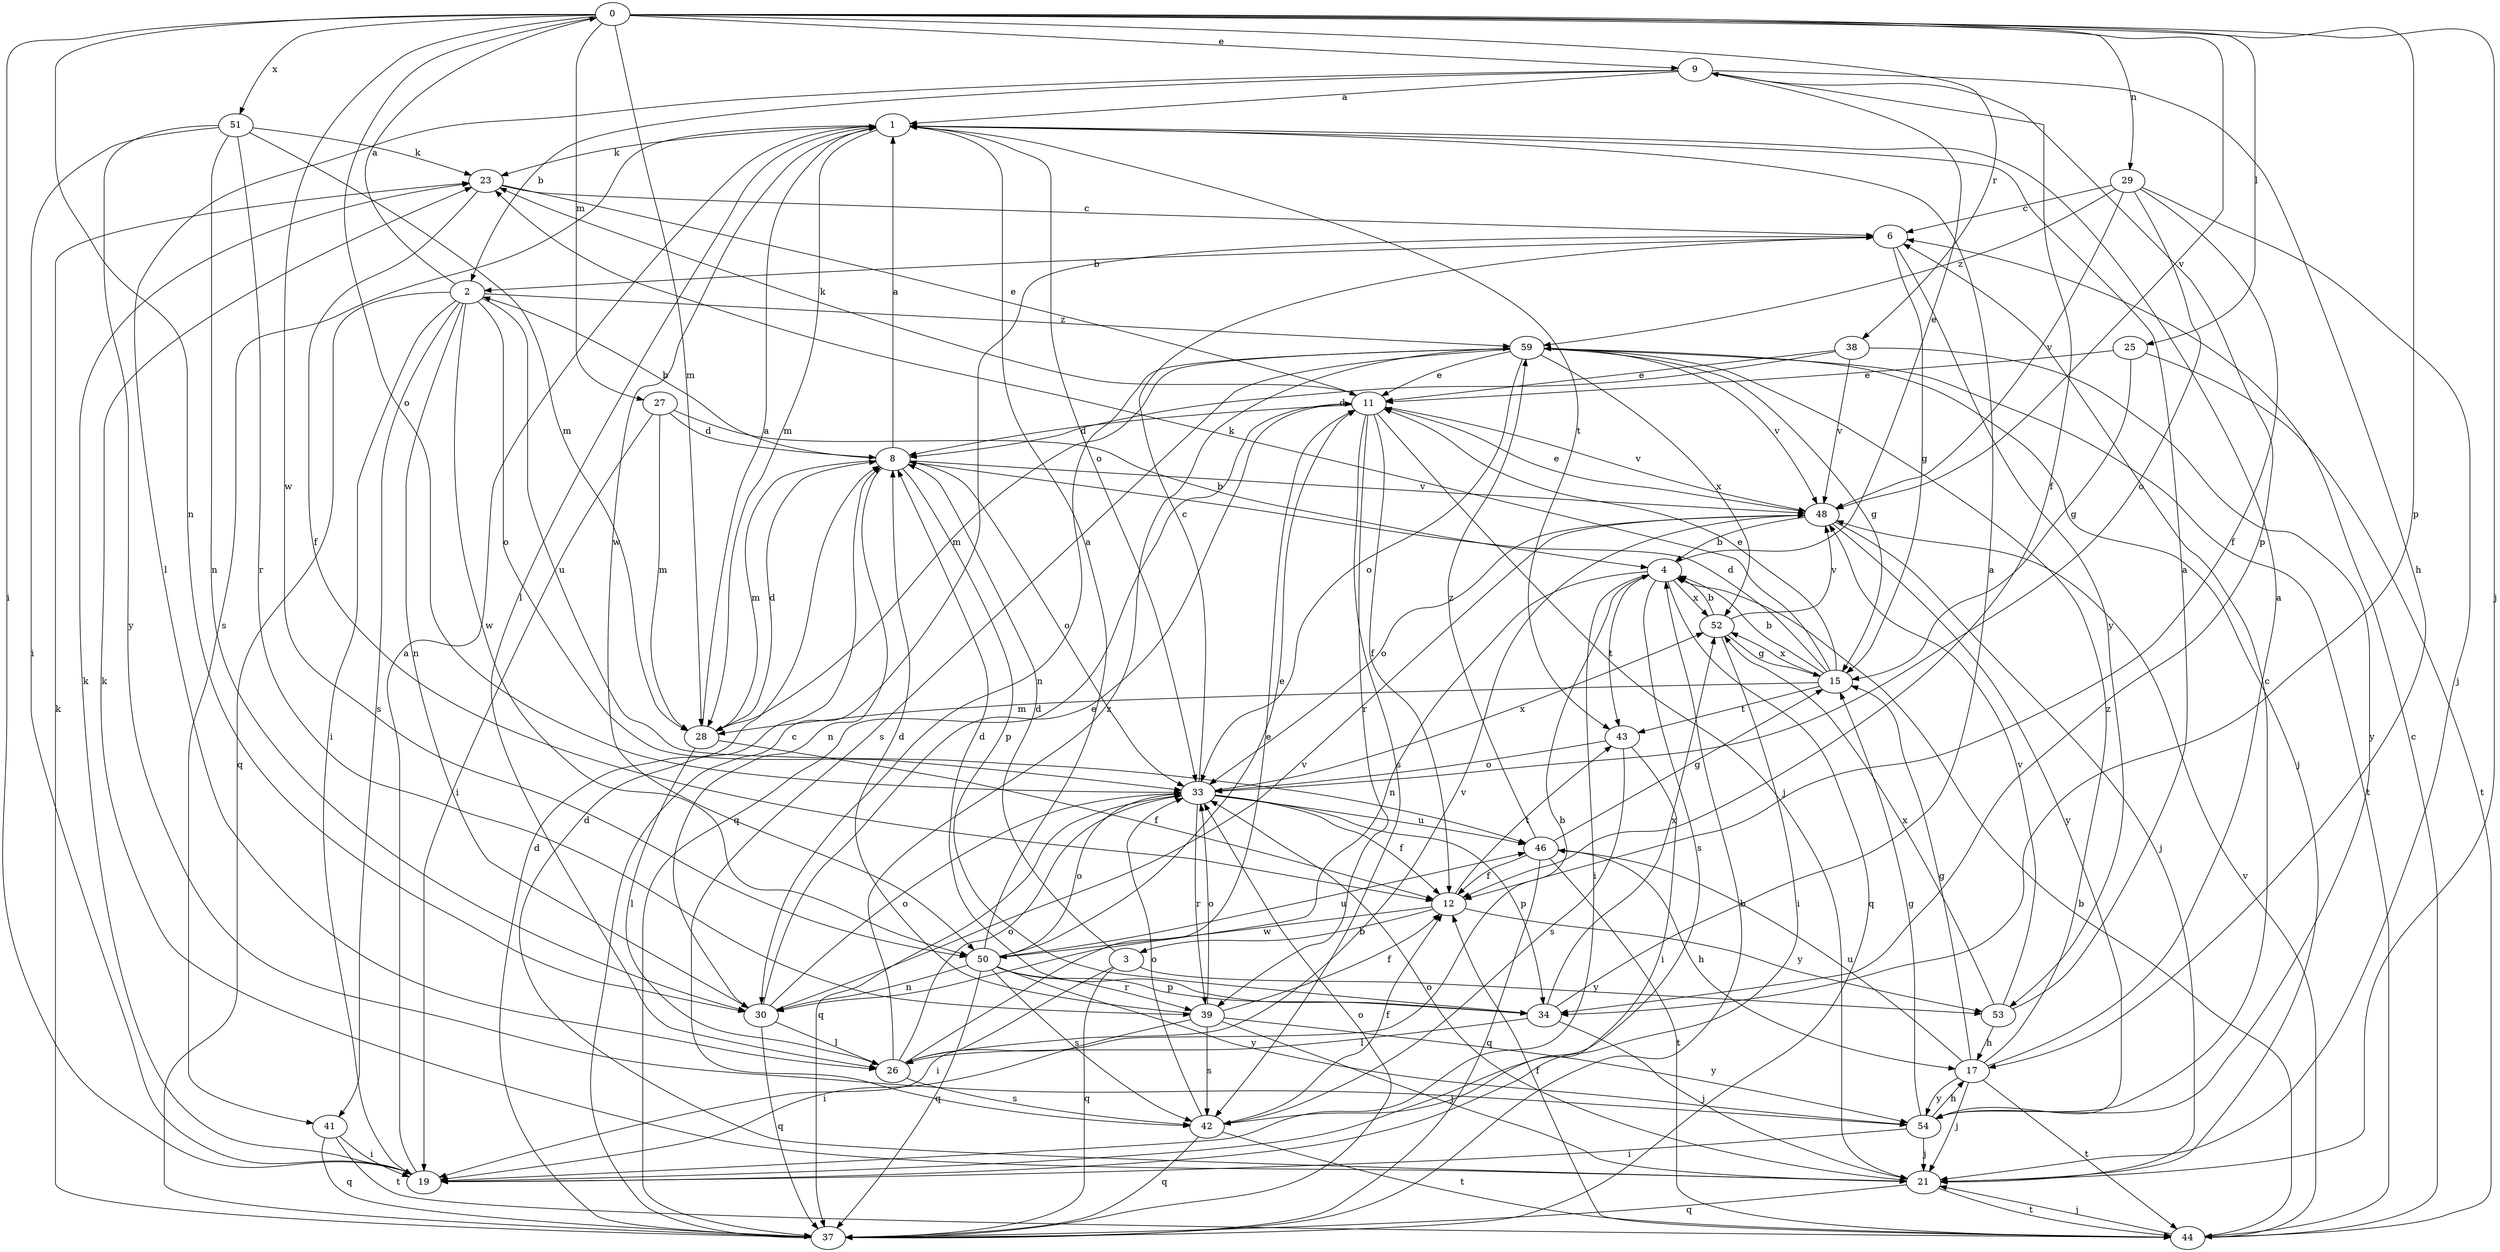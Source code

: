 strict digraph  {
0;
1;
2;
3;
4;
6;
8;
9;
11;
12;
15;
17;
19;
21;
23;
25;
26;
27;
28;
29;
30;
33;
34;
37;
38;
39;
41;
42;
43;
44;
46;
48;
50;
51;
52;
53;
54;
59;
0 -> 9  [label=e];
0 -> 19  [label=i];
0 -> 21  [label=j];
0 -> 25  [label=l];
0 -> 27  [label=m];
0 -> 28  [label=m];
0 -> 29  [label=n];
0 -> 30  [label=n];
0 -> 33  [label=o];
0 -> 34  [label=p];
0 -> 38  [label=r];
0 -> 48  [label=v];
0 -> 50  [label=w];
0 -> 51  [label=x];
1 -> 23  [label=k];
1 -> 26  [label=l];
1 -> 28  [label=m];
1 -> 33  [label=o];
1 -> 41  [label=s];
1 -> 43  [label=t];
1 -> 50  [label=w];
2 -> 0  [label=a];
2 -> 19  [label=i];
2 -> 30  [label=n];
2 -> 33  [label=o];
2 -> 37  [label=q];
2 -> 41  [label=s];
2 -> 46  [label=u];
2 -> 50  [label=w];
2 -> 59  [label=z];
3 -> 8  [label=d];
3 -> 19  [label=i];
3 -> 37  [label=q];
3 -> 53  [label=y];
4 -> 9  [label=e];
4 -> 19  [label=i];
4 -> 30  [label=n];
4 -> 37  [label=q];
4 -> 42  [label=s];
4 -> 43  [label=t];
4 -> 52  [label=x];
6 -> 2  [label=b];
6 -> 15  [label=g];
6 -> 53  [label=y];
8 -> 1  [label=a];
8 -> 2  [label=b];
8 -> 28  [label=m];
8 -> 30  [label=n];
8 -> 33  [label=o];
8 -> 34  [label=p];
8 -> 48  [label=v];
9 -> 1  [label=a];
9 -> 2  [label=b];
9 -> 12  [label=f];
9 -> 17  [label=h];
9 -> 26  [label=l];
9 -> 34  [label=p];
11 -> 8  [label=d];
11 -> 12  [label=f];
11 -> 21  [label=j];
11 -> 23  [label=k];
11 -> 37  [label=q];
11 -> 39  [label=r];
11 -> 42  [label=s];
11 -> 48  [label=v];
12 -> 3  [label=b];
12 -> 43  [label=t];
12 -> 50  [label=w];
12 -> 53  [label=y];
15 -> 4  [label=b];
15 -> 8  [label=d];
15 -> 11  [label=e];
15 -> 23  [label=k];
15 -> 28  [label=m];
15 -> 43  [label=t];
15 -> 52  [label=x];
17 -> 1  [label=a];
17 -> 15  [label=g];
17 -> 21  [label=j];
17 -> 44  [label=t];
17 -> 46  [label=u];
17 -> 54  [label=y];
17 -> 59  [label=z];
19 -> 1  [label=a];
19 -> 23  [label=k];
21 -> 8  [label=d];
21 -> 23  [label=k];
21 -> 33  [label=o];
21 -> 37  [label=q];
21 -> 44  [label=t];
23 -> 6  [label=c];
23 -> 11  [label=e];
23 -> 12  [label=f];
25 -> 11  [label=e];
25 -> 15  [label=g];
25 -> 44  [label=t];
26 -> 4  [label=b];
26 -> 11  [label=e];
26 -> 33  [label=o];
26 -> 42  [label=s];
26 -> 48  [label=v];
26 -> 59  [label=z];
27 -> 4  [label=b];
27 -> 8  [label=d];
27 -> 19  [label=i];
27 -> 28  [label=m];
28 -> 1  [label=a];
28 -> 8  [label=d];
28 -> 12  [label=f];
28 -> 26  [label=l];
29 -> 6  [label=c];
29 -> 12  [label=f];
29 -> 21  [label=j];
29 -> 33  [label=o];
29 -> 48  [label=v];
29 -> 59  [label=z];
30 -> 11  [label=e];
30 -> 26  [label=l];
30 -> 33  [label=o];
30 -> 37  [label=q];
30 -> 48  [label=v];
33 -> 6  [label=c];
33 -> 12  [label=f];
33 -> 34  [label=p];
33 -> 37  [label=q];
33 -> 39  [label=r];
33 -> 46  [label=u];
33 -> 52  [label=x];
34 -> 1  [label=a];
34 -> 8  [label=d];
34 -> 21  [label=j];
34 -> 26  [label=l];
34 -> 52  [label=x];
37 -> 4  [label=b];
37 -> 6  [label=c];
37 -> 8  [label=d];
37 -> 23  [label=k];
37 -> 33  [label=o];
38 -> 8  [label=d];
38 -> 11  [label=e];
38 -> 48  [label=v];
38 -> 54  [label=y];
39 -> 8  [label=d];
39 -> 12  [label=f];
39 -> 19  [label=i];
39 -> 21  [label=j];
39 -> 33  [label=o];
39 -> 42  [label=s];
39 -> 54  [label=y];
41 -> 19  [label=i];
41 -> 37  [label=q];
41 -> 44  [label=t];
42 -> 12  [label=f];
42 -> 33  [label=o];
42 -> 37  [label=q];
42 -> 44  [label=t];
43 -> 19  [label=i];
43 -> 33  [label=o];
43 -> 42  [label=s];
44 -> 4  [label=b];
44 -> 6  [label=c];
44 -> 12  [label=f];
44 -> 21  [label=j];
44 -> 48  [label=v];
46 -> 12  [label=f];
46 -> 15  [label=g];
46 -> 17  [label=h];
46 -> 37  [label=q];
46 -> 44  [label=t];
46 -> 59  [label=z];
48 -> 4  [label=b];
48 -> 11  [label=e];
48 -> 21  [label=j];
48 -> 33  [label=o];
48 -> 54  [label=y];
50 -> 1  [label=a];
50 -> 11  [label=e];
50 -> 30  [label=n];
50 -> 33  [label=o];
50 -> 34  [label=p];
50 -> 37  [label=q];
50 -> 39  [label=r];
50 -> 42  [label=s];
50 -> 46  [label=u];
50 -> 54  [label=y];
51 -> 19  [label=i];
51 -> 23  [label=k];
51 -> 28  [label=m];
51 -> 30  [label=n];
51 -> 39  [label=r];
51 -> 54  [label=y];
52 -> 4  [label=b];
52 -> 15  [label=g];
52 -> 19  [label=i];
52 -> 48  [label=v];
53 -> 1  [label=a];
53 -> 17  [label=h];
53 -> 48  [label=v];
53 -> 52  [label=x];
54 -> 6  [label=c];
54 -> 15  [label=g];
54 -> 17  [label=h];
54 -> 19  [label=i];
54 -> 21  [label=j];
59 -> 11  [label=e];
59 -> 15  [label=g];
59 -> 21  [label=j];
59 -> 28  [label=m];
59 -> 30  [label=n];
59 -> 33  [label=o];
59 -> 42  [label=s];
59 -> 44  [label=t];
59 -> 48  [label=v];
59 -> 52  [label=x];
}
